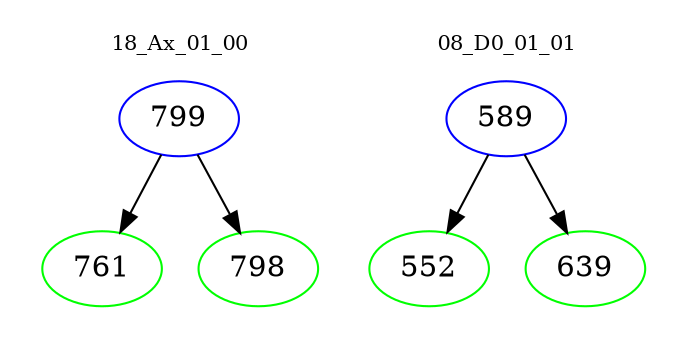 digraph{
subgraph cluster_0 {
color = white
label = "18_Ax_01_00";
fontsize=10;
T0_799 [label="799", color="blue"]
T0_799 -> T0_761 [color="black"]
T0_761 [label="761", color="green"]
T0_799 -> T0_798 [color="black"]
T0_798 [label="798", color="green"]
}
subgraph cluster_1 {
color = white
label = "08_D0_01_01";
fontsize=10;
T1_589 [label="589", color="blue"]
T1_589 -> T1_552 [color="black"]
T1_552 [label="552", color="green"]
T1_589 -> T1_639 [color="black"]
T1_639 [label="639", color="green"]
}
}
